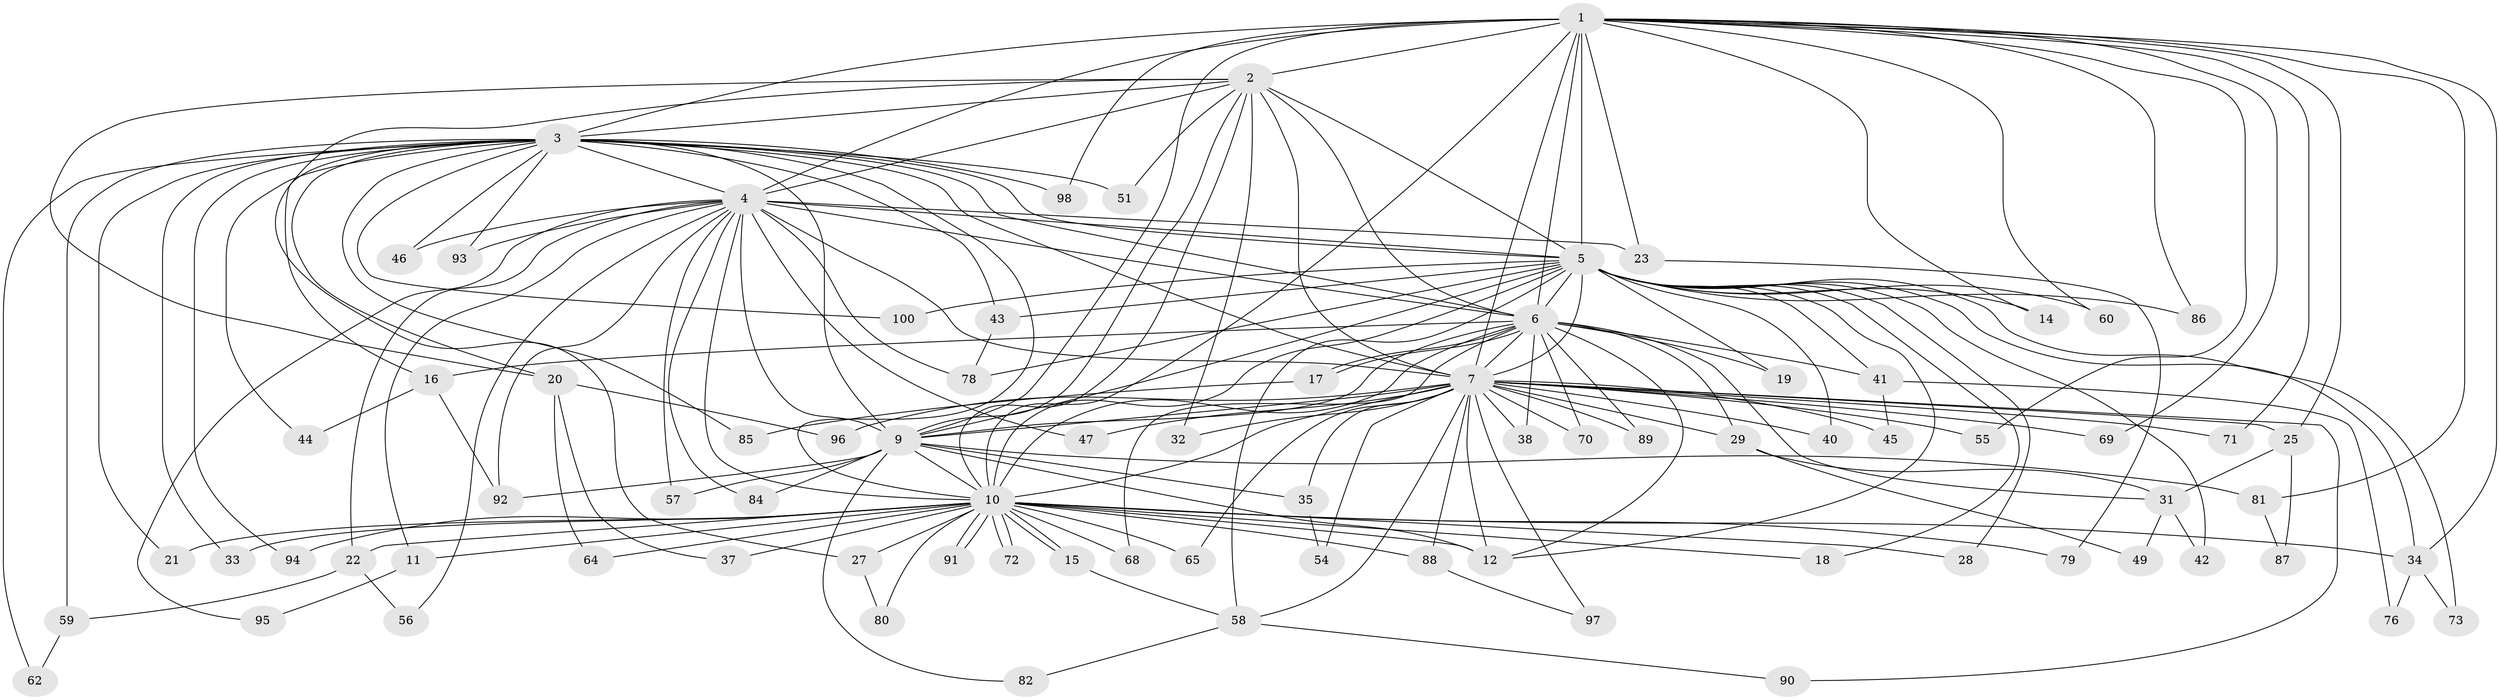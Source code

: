 // original degree distribution, {18: 0.02, 14: 0.01, 27: 0.01, 21: 0.02, 24: 0.02, 20: 0.01, 31: 0.01, 3: 0.21, 5: 0.04, 4: 0.07, 2: 0.57, 7: 0.01}
// Generated by graph-tools (version 1.1) at 2025/41/03/06/25 10:41:38]
// undirected, 80 vertices, 186 edges
graph export_dot {
graph [start="1"]
  node [color=gray90,style=filled];
  1 [super="+48"];
  2 [super="+30"];
  3 [super="+53"];
  4 [super="+36"];
  5 [super="+13"];
  6 [super="+26"];
  7 [super="+8"];
  9 [super="+66"];
  10 [super="+75"];
  11;
  12 [super="+74"];
  14 [super="+39"];
  15;
  16 [super="+24"];
  17 [super="+67"];
  18;
  19;
  20;
  21;
  22;
  23;
  25 [super="+63"];
  27;
  28;
  29;
  31 [super="+50"];
  32;
  33;
  34 [super="+52"];
  35;
  37;
  38;
  40;
  41;
  42;
  43;
  44;
  45;
  46 [super="+61"];
  47;
  49;
  51;
  54;
  55;
  56;
  57;
  58 [super="+77"];
  59;
  60;
  62;
  64;
  65;
  68;
  69;
  70;
  71;
  72;
  73;
  76;
  78 [super="+83"];
  79;
  80;
  81;
  82;
  84;
  85;
  86;
  87;
  88;
  89;
  90;
  91;
  92 [super="+99"];
  93;
  94;
  95;
  96;
  97;
  98;
  100;
  1 -- 2;
  1 -- 3 [weight=2];
  1 -- 4;
  1 -- 5;
  1 -- 6;
  1 -- 7 [weight=3];
  1 -- 9;
  1 -- 10;
  1 -- 14 [weight=2];
  1 -- 23;
  1 -- 69;
  1 -- 81;
  1 -- 86;
  1 -- 98;
  1 -- 71;
  1 -- 55;
  1 -- 60;
  1 -- 34;
  1 -- 25;
  2 -- 3;
  2 -- 4;
  2 -- 5 [weight=2];
  2 -- 6;
  2 -- 7 [weight=2];
  2 -- 9;
  2 -- 10;
  2 -- 20;
  2 -- 27;
  2 -- 32;
  2 -- 51;
  3 -- 4;
  3 -- 5;
  3 -- 6;
  3 -- 7 [weight=2];
  3 -- 9 [weight=2];
  3 -- 10;
  3 -- 16 [weight=2];
  3 -- 20;
  3 -- 21;
  3 -- 33;
  3 -- 43;
  3 -- 44;
  3 -- 46 [weight=2];
  3 -- 51;
  3 -- 59;
  3 -- 62;
  3 -- 85;
  3 -- 93;
  3 -- 94;
  3 -- 100;
  3 -- 98;
  4 -- 5;
  4 -- 6;
  4 -- 7 [weight=2];
  4 -- 9 [weight=2];
  4 -- 10;
  4 -- 11;
  4 -- 22;
  4 -- 23;
  4 -- 46;
  4 -- 47;
  4 -- 56;
  4 -- 57;
  4 -- 78;
  4 -- 84;
  4 -- 92;
  4 -- 93;
  4 -- 95;
  5 -- 6;
  5 -- 7 [weight=2];
  5 -- 9;
  5 -- 10;
  5 -- 14;
  5 -- 18;
  5 -- 28;
  5 -- 40;
  5 -- 41;
  5 -- 42;
  5 -- 43;
  5 -- 58;
  5 -- 60;
  5 -- 73;
  5 -- 86;
  5 -- 100;
  5 -- 34;
  5 -- 19;
  5 -- 12;
  5 -- 78;
  6 -- 7 [weight=2];
  6 -- 9;
  6 -- 10;
  6 -- 12;
  6 -- 16;
  6 -- 17 [weight=2];
  6 -- 17;
  6 -- 19;
  6 -- 29;
  6 -- 31;
  6 -- 38;
  6 -- 41;
  6 -- 68;
  6 -- 70;
  6 -- 89;
  7 -- 9 [weight=2];
  7 -- 10 [weight=2];
  7 -- 12;
  7 -- 25 [weight=2];
  7 -- 38;
  7 -- 40;
  7 -- 45;
  7 -- 47;
  7 -- 54;
  7 -- 58;
  7 -- 65;
  7 -- 70;
  7 -- 89;
  7 -- 69;
  7 -- 71;
  7 -- 88;
  7 -- 90;
  7 -- 29;
  7 -- 32;
  7 -- 96;
  7 -- 97;
  7 -- 35;
  7 -- 55;
  9 -- 10;
  9 -- 35;
  9 -- 57;
  9 -- 81;
  9 -- 82;
  9 -- 84;
  9 -- 92;
  9 -- 12;
  10 -- 11;
  10 -- 15;
  10 -- 15;
  10 -- 18;
  10 -- 21;
  10 -- 22;
  10 -- 27;
  10 -- 28;
  10 -- 33;
  10 -- 34;
  10 -- 37;
  10 -- 64;
  10 -- 65;
  10 -- 68;
  10 -- 72;
  10 -- 72;
  10 -- 79;
  10 -- 80;
  10 -- 88;
  10 -- 91;
  10 -- 91;
  10 -- 12;
  10 -- 94;
  11 -- 95;
  15 -- 58;
  16 -- 44;
  16 -- 92;
  17 -- 85;
  20 -- 37;
  20 -- 64;
  20 -- 96;
  22 -- 56;
  22 -- 59;
  23 -- 79;
  25 -- 87;
  25 -- 31;
  27 -- 80;
  29 -- 31;
  29 -- 49;
  31 -- 42;
  31 -- 49;
  34 -- 73;
  34 -- 76;
  35 -- 54;
  41 -- 45;
  41 -- 76;
  43 -- 78;
  58 -- 82;
  58 -- 90;
  59 -- 62;
  81 -- 87;
  88 -- 97;
}
